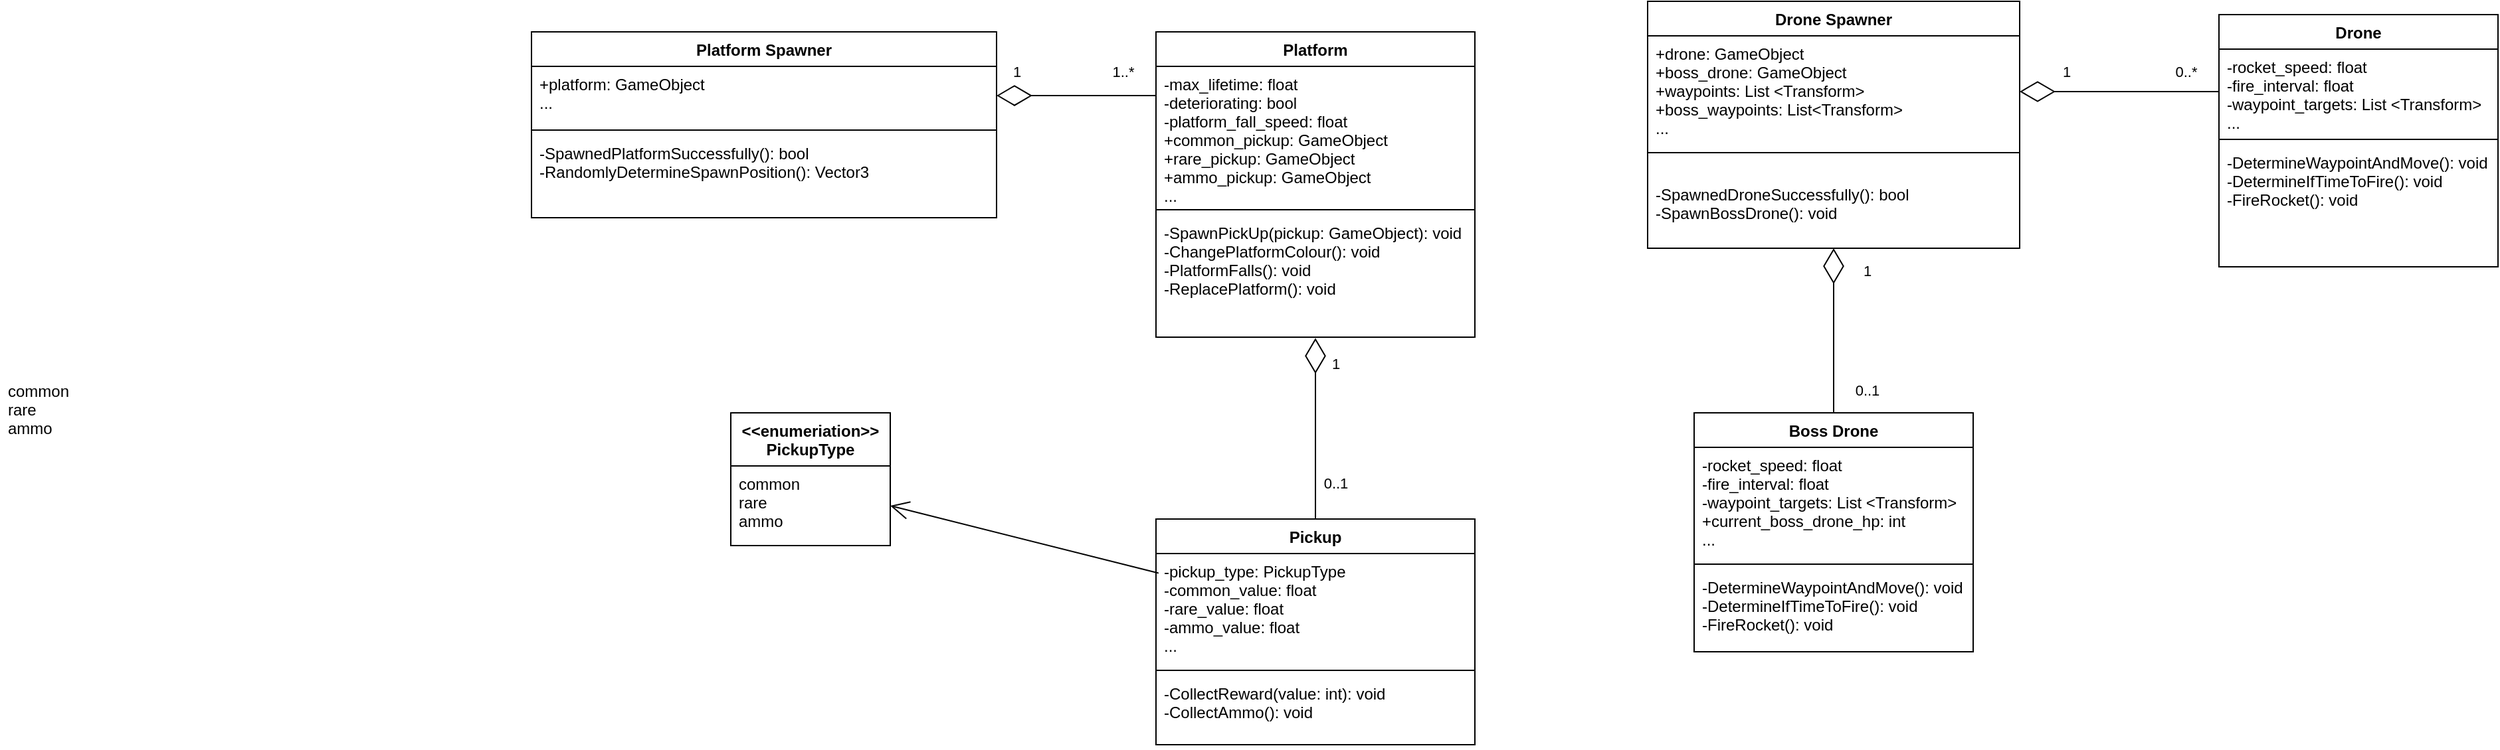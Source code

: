 <mxfile version="15.5.6" type="device"><diagram id="C5RBs43oDa-KdzZeNtuy" name="Page-1"><mxGraphModel dx="2946" dy="696" grid="1" gridSize="10" guides="1" tooltips="1" connect="1" arrows="1" fold="1" page="1" pageScale="1" pageWidth="827" pageHeight="1169" math="0" shadow="0"><root><mxCell id="WIyWlLk6GJQsqaUBKTNV-0"/><mxCell id="WIyWlLk6GJQsqaUBKTNV-1" parent="WIyWlLk6GJQsqaUBKTNV-0"/><mxCell id="f4vWxZrgAt2q9DWoJXe3-0" value="Drone Spawner" style="swimlane;fontStyle=1;align=center;verticalAlign=top;childLayout=stackLayout;horizontal=1;startSize=26;horizontalStack=0;resizeParent=1;resizeParentMax=0;resizeLast=0;collapsible=1;marginBottom=0;" vertex="1" parent="WIyWlLk6GJQsqaUBKTNV-1"><mxGeometry x="40" y="80" width="280" height="186" as="geometry"><mxRectangle x="80" y="161" width="120" height="26" as="alternateBounds"/></mxGeometry></mxCell><mxCell id="f4vWxZrgAt2q9DWoJXe3-1" value="+drone: GameObject&#10;+boss_drone: GameObject&#10;+waypoints: List &lt;Transform&gt;&#10;+boss_waypoints: List&lt;Transform&gt;&#10;..." style="text;strokeColor=none;fillColor=none;align=left;verticalAlign=top;spacingLeft=4;spacingRight=4;overflow=hidden;rotatable=0;points=[[0,0.5],[1,0.5]];portConstraint=eastwest;" vertex="1" parent="f4vWxZrgAt2q9DWoJXe3-0"><mxGeometry y="26" width="280" height="84" as="geometry"/></mxCell><mxCell id="f4vWxZrgAt2q9DWoJXe3-4" value="" style="line;strokeWidth=1;fillColor=none;align=left;verticalAlign=middle;spacingTop=-1;spacingLeft=3;spacingRight=3;rotatable=0;labelPosition=right;points=[];portConstraint=eastwest;" vertex="1" parent="f4vWxZrgAt2q9DWoJXe3-0"><mxGeometry y="110" width="280" height="8" as="geometry"/></mxCell><mxCell id="f4vWxZrgAt2q9DWoJXe3-3" value="&#10;-SpawnedDroneSuccessfully(): bool&#10;-SpawnBossDrone(): void" style="text;strokeColor=none;fillColor=none;align=left;verticalAlign=top;spacingLeft=4;spacingRight=4;overflow=hidden;rotatable=0;points=[[0,0.5],[1,0.5]];portConstraint=eastwest;" vertex="1" parent="f4vWxZrgAt2q9DWoJXe3-0"><mxGeometry y="118" width="280" height="68" as="geometry"/></mxCell><mxCell id="f4vWxZrgAt2q9DWoJXe3-6" value="Drone" style="swimlane;fontStyle=1;align=center;verticalAlign=top;childLayout=stackLayout;horizontal=1;startSize=26;horizontalStack=0;resizeParent=1;resizeParentMax=0;resizeLast=0;collapsible=1;marginBottom=0;" vertex="1" parent="WIyWlLk6GJQsqaUBKTNV-1"><mxGeometry x="470" y="90" width="210" height="190" as="geometry"><mxRectangle x="80" y="161" width="120" height="26" as="alternateBounds"/></mxGeometry></mxCell><mxCell id="f4vWxZrgAt2q9DWoJXe3-7" value="-rocket_speed: float&#10;-fire_interval: float&#10;-waypoint_targets: List &lt;Transform&gt;&#10;..." style="text;strokeColor=none;fillColor=none;align=left;verticalAlign=top;spacingLeft=4;spacingRight=4;overflow=hidden;rotatable=0;points=[[0,0.5],[1,0.5]];portConstraint=eastwest;" vertex="1" parent="f4vWxZrgAt2q9DWoJXe3-6"><mxGeometry y="26" width="210" height="64" as="geometry"/></mxCell><mxCell id="f4vWxZrgAt2q9DWoJXe3-8" value="" style="line;strokeWidth=1;fillColor=none;align=left;verticalAlign=middle;spacingTop=-1;spacingLeft=3;spacingRight=3;rotatable=0;labelPosition=right;points=[];portConstraint=eastwest;" vertex="1" parent="f4vWxZrgAt2q9DWoJXe3-6"><mxGeometry y="90" width="210" height="8" as="geometry"/></mxCell><mxCell id="f4vWxZrgAt2q9DWoJXe3-9" value="-DetermineWaypointAndMove(): void&#10;-DetermineIfTimeToFire(): void&#10;-FireRocket(): void" style="text;strokeColor=none;fillColor=none;align=left;verticalAlign=top;spacingLeft=4;spacingRight=4;overflow=hidden;rotatable=0;points=[[0,0.5],[1,0.5]];portConstraint=eastwest;" vertex="1" parent="f4vWxZrgAt2q9DWoJXe3-6"><mxGeometry y="98" width="210" height="92" as="geometry"/></mxCell><mxCell id="f4vWxZrgAt2q9DWoJXe3-10" value="" style="endArrow=diamondThin;endFill=0;endSize=24;html=1;rounded=0;entryX=1;entryY=0.5;entryDx=0;entryDy=0;exitX=0;exitY=0.5;exitDx=0;exitDy=0;" edge="1" parent="WIyWlLk6GJQsqaUBKTNV-1" source="f4vWxZrgAt2q9DWoJXe3-7" target="f4vWxZrgAt2q9DWoJXe3-1"><mxGeometry width="160" relative="1" as="geometry"><mxPoint x="330" y="430" as="sourcePoint"/><mxPoint x="490" y="430" as="targetPoint"/></mxGeometry></mxCell><mxCell id="f4vWxZrgAt2q9DWoJXe3-13" value="0..*" style="edgeLabel;html=1;align=center;verticalAlign=middle;resizable=0;points=[];" vertex="1" connectable="0" parent="WIyWlLk6GJQsqaUBKTNV-1"><mxGeometry x="400" y="130" as="geometry"><mxPoint x="45" y="3" as="offset"/></mxGeometry></mxCell><mxCell id="f4vWxZrgAt2q9DWoJXe3-14" value="1" style="edgeLabel;html=1;align=center;verticalAlign=middle;resizable=0;points=[];" vertex="1" connectable="0" parent="WIyWlLk6GJQsqaUBKTNV-1"><mxGeometry x="310" y="130" as="geometry"><mxPoint x="45" y="3" as="offset"/></mxGeometry></mxCell><mxCell id="f4vWxZrgAt2q9DWoJXe3-15" value="Boss Drone&#10;" style="swimlane;fontStyle=1;align=center;verticalAlign=top;childLayout=stackLayout;horizontal=1;startSize=26;horizontalStack=0;resizeParent=1;resizeParentMax=0;resizeLast=0;collapsible=1;marginBottom=0;" vertex="1" parent="WIyWlLk6GJQsqaUBKTNV-1"><mxGeometry x="75" y="390" width="210" height="180" as="geometry"><mxRectangle x="80" y="161" width="120" height="26" as="alternateBounds"/></mxGeometry></mxCell><mxCell id="f4vWxZrgAt2q9DWoJXe3-16" value="-rocket_speed: float&#10;-fire_interval: float&#10;-waypoint_targets: List &lt;Transform&gt;&#10;+current_boss_drone_hp: int&#10;..." style="text;strokeColor=none;fillColor=none;align=left;verticalAlign=top;spacingLeft=4;spacingRight=4;overflow=hidden;rotatable=0;points=[[0,0.5],[1,0.5]];portConstraint=eastwest;" vertex="1" parent="f4vWxZrgAt2q9DWoJXe3-15"><mxGeometry y="26" width="210" height="84" as="geometry"/></mxCell><mxCell id="f4vWxZrgAt2q9DWoJXe3-17" value="" style="line;strokeWidth=1;fillColor=none;align=left;verticalAlign=middle;spacingTop=-1;spacingLeft=3;spacingRight=3;rotatable=0;labelPosition=right;points=[];portConstraint=eastwest;" vertex="1" parent="f4vWxZrgAt2q9DWoJXe3-15"><mxGeometry y="110" width="210" height="8" as="geometry"/></mxCell><mxCell id="f4vWxZrgAt2q9DWoJXe3-18" value="-DetermineWaypointAndMove(): void&#10;-DetermineIfTimeToFire(): void&#10;-FireRocket(): void" style="text;strokeColor=none;fillColor=none;align=left;verticalAlign=top;spacingLeft=4;spacingRight=4;overflow=hidden;rotatable=0;points=[[0,0.5],[1,0.5]];portConstraint=eastwest;" vertex="1" parent="f4vWxZrgAt2q9DWoJXe3-15"><mxGeometry y="118" width="210" height="62" as="geometry"/></mxCell><mxCell id="f4vWxZrgAt2q9DWoJXe3-20" value="" style="endArrow=diamondThin;endFill=0;endSize=24;html=1;rounded=0;exitX=0.5;exitY=0;exitDx=0;exitDy=0;" edge="1" parent="WIyWlLk6GJQsqaUBKTNV-1" source="f4vWxZrgAt2q9DWoJXe3-15" target="f4vWxZrgAt2q9DWoJXe3-3"><mxGeometry width="160" relative="1" as="geometry"><mxPoint x="330" y="320" as="sourcePoint"/><mxPoint x="490" y="320" as="targetPoint"/></mxGeometry></mxCell><mxCell id="f4vWxZrgAt2q9DWoJXe3-21" value="1" style="edgeLabel;html=1;align=center;verticalAlign=middle;resizable=0;points=[];" vertex="1" connectable="0" parent="WIyWlLk6GJQsqaUBKTNV-1"><mxGeometry x="160" y="280" as="geometry"><mxPoint x="45" y="3" as="offset"/></mxGeometry></mxCell><mxCell id="f4vWxZrgAt2q9DWoJXe3-22" value="0..1" style="edgeLabel;html=1;align=center;verticalAlign=middle;resizable=0;points=[];" vertex="1" connectable="0" parent="WIyWlLk6GJQsqaUBKTNV-1"><mxGeometry x="160" y="370" as="geometry"><mxPoint x="45" y="3" as="offset"/></mxGeometry></mxCell><mxCell id="f4vWxZrgAt2q9DWoJXe3-23" value="Platform Spawner" style="swimlane;fontStyle=1;align=center;verticalAlign=top;childLayout=stackLayout;horizontal=1;startSize=26;horizontalStack=0;resizeParent=1;resizeParentMax=0;resizeLast=0;collapsible=1;marginBottom=0;" vertex="1" parent="WIyWlLk6GJQsqaUBKTNV-1"><mxGeometry x="-800" y="103" width="350" height="140" as="geometry"><mxRectangle x="80" y="161" width="120" height="26" as="alternateBounds"/></mxGeometry></mxCell><mxCell id="f4vWxZrgAt2q9DWoJXe3-24" value="+platform: GameObject&#10;..." style="text;strokeColor=none;fillColor=none;align=left;verticalAlign=top;spacingLeft=4;spacingRight=4;overflow=hidden;rotatable=0;points=[[0,0.5],[1,0.5]];portConstraint=eastwest;" vertex="1" parent="f4vWxZrgAt2q9DWoJXe3-23"><mxGeometry y="26" width="350" height="44" as="geometry"/></mxCell><mxCell id="f4vWxZrgAt2q9DWoJXe3-25" value="" style="line;strokeWidth=1;fillColor=none;align=left;verticalAlign=middle;spacingTop=-1;spacingLeft=3;spacingRight=3;rotatable=0;labelPosition=right;points=[];portConstraint=eastwest;" vertex="1" parent="f4vWxZrgAt2q9DWoJXe3-23"><mxGeometry y="70" width="350" height="8" as="geometry"/></mxCell><mxCell id="f4vWxZrgAt2q9DWoJXe3-26" value="-SpawnedPlatformSuccessfully(): bool&#10;-RandomlyDetermineSpawnPosition(): Vector3" style="text;strokeColor=none;fillColor=none;align=left;verticalAlign=top;spacingLeft=4;spacingRight=4;overflow=hidden;rotatable=0;points=[[0,0.5],[1,0.5]];portConstraint=eastwest;" vertex="1" parent="f4vWxZrgAt2q9DWoJXe3-23"><mxGeometry y="78" width="350" height="62" as="geometry"/></mxCell><mxCell id="f4vWxZrgAt2q9DWoJXe3-27" value="Platform" style="swimlane;fontStyle=1;align=center;verticalAlign=top;childLayout=stackLayout;horizontal=1;startSize=26;horizontalStack=0;resizeParent=1;resizeParentMax=0;resizeLast=0;collapsible=1;marginBottom=0;" vertex="1" parent="WIyWlLk6GJQsqaUBKTNV-1"><mxGeometry x="-330" y="103" width="240" height="230" as="geometry"><mxRectangle x="80" y="161" width="120" height="26" as="alternateBounds"/></mxGeometry></mxCell><mxCell id="f4vWxZrgAt2q9DWoJXe3-28" value="-max_lifetime: float&#10;-deteriorating: bool&#10;-platform_fall_speed: float&#10;+common_pickup: GameObject&#10;+rare_pickup: GameObject&#10;+ammo_pickup: GameObject&#10;..." style="text;strokeColor=none;fillColor=none;align=left;verticalAlign=top;spacingLeft=4;spacingRight=4;overflow=hidden;rotatable=0;points=[[0,0.5],[1,0.5]];portConstraint=eastwest;" vertex="1" parent="f4vWxZrgAt2q9DWoJXe3-27"><mxGeometry y="26" width="240" height="104" as="geometry"/></mxCell><mxCell id="f4vWxZrgAt2q9DWoJXe3-29" value="" style="line;strokeWidth=1;fillColor=none;align=left;verticalAlign=middle;spacingTop=-1;spacingLeft=3;spacingRight=3;rotatable=0;labelPosition=right;points=[];portConstraint=eastwest;" vertex="1" parent="f4vWxZrgAt2q9DWoJXe3-27"><mxGeometry y="130" width="240" height="8" as="geometry"/></mxCell><mxCell id="f4vWxZrgAt2q9DWoJXe3-30" value="-SpawnPickUp(pickup: GameObject): void&#10;-ChangePlatformColour(): void&#10;-PlatformFalls(): void&#10;-ReplacePlatform(): void&#10;&#10;&#10;" style="text;strokeColor=none;fillColor=none;align=left;verticalAlign=top;spacingLeft=4;spacingRight=4;overflow=hidden;rotatable=0;points=[[0,0.5],[1,0.5]];portConstraint=eastwest;" vertex="1" parent="f4vWxZrgAt2q9DWoJXe3-27"><mxGeometry y="138" width="240" height="92" as="geometry"/></mxCell><mxCell id="f4vWxZrgAt2q9DWoJXe3-31" value="Pickup&#10;" style="swimlane;fontStyle=1;align=center;verticalAlign=top;childLayout=stackLayout;horizontal=1;startSize=26;horizontalStack=0;resizeParent=1;resizeParentMax=0;resizeLast=0;collapsible=1;marginBottom=0;" vertex="1" parent="WIyWlLk6GJQsqaUBKTNV-1"><mxGeometry x="-330" y="470" width="240" height="170" as="geometry"><mxRectangle x="80" y="161" width="120" height="26" as="alternateBounds"/></mxGeometry></mxCell><mxCell id="f4vWxZrgAt2q9DWoJXe3-32" value="-pickup_type: PickupType&#10;-common_value: float&#10;-rare_value: float&#10;-ammo_value: float&#10;..." style="text;strokeColor=none;fillColor=none;align=left;verticalAlign=top;spacingLeft=4;spacingRight=4;overflow=hidden;rotatable=0;points=[[0,0.5],[1,0.5]];portConstraint=eastwest;" vertex="1" parent="f4vWxZrgAt2q9DWoJXe3-31"><mxGeometry y="26" width="240" height="84" as="geometry"/></mxCell><mxCell id="f4vWxZrgAt2q9DWoJXe3-33" value="" style="line;strokeWidth=1;fillColor=none;align=left;verticalAlign=middle;spacingTop=-1;spacingLeft=3;spacingRight=3;rotatable=0;labelPosition=right;points=[];portConstraint=eastwest;" vertex="1" parent="f4vWxZrgAt2q9DWoJXe3-31"><mxGeometry y="110" width="240" height="8" as="geometry"/></mxCell><mxCell id="f4vWxZrgAt2q9DWoJXe3-34" value="-CollectReward(value: int): void&#10;-CollectAmmo(): void" style="text;strokeColor=none;fillColor=none;align=left;verticalAlign=top;spacingLeft=4;spacingRight=4;overflow=hidden;rotatable=0;points=[[0,0.5],[1,0.5]];portConstraint=eastwest;" vertex="1" parent="f4vWxZrgAt2q9DWoJXe3-31"><mxGeometry y="118" width="240" height="52" as="geometry"/></mxCell><mxCell id="f4vWxZrgAt2q9DWoJXe3-38" value="" style="endArrow=open;endFill=1;endSize=12;html=1;rounded=0;exitX=0.008;exitY=0.176;exitDx=0;exitDy=0;entryX=1;entryY=0.5;entryDx=0;entryDy=0;exitPerimeter=0;" edge="1" parent="WIyWlLk6GJQsqaUBKTNV-1" source="f4vWxZrgAt2q9DWoJXe3-32" target="f4vWxZrgAt2q9DWoJXe3-40"><mxGeometry width="160" relative="1" as="geometry"><mxPoint x="-380" y="464.5" as="sourcePoint"/><mxPoint x="-500" y="464.5" as="targetPoint"/></mxGeometry></mxCell><mxCell id="f4vWxZrgAt2q9DWoJXe3-39" value="&lt;&lt;enumeriation&gt;&gt;&#10;PickupType" style="swimlane;fontStyle=1;align=center;verticalAlign=top;childLayout=stackLayout;horizontal=1;startSize=40;horizontalStack=0;resizeParent=1;resizeParentMax=0;resizeLast=0;collapsible=1;marginBottom=0;" vertex="1" parent="WIyWlLk6GJQsqaUBKTNV-1"><mxGeometry x="-650" y="390" width="120" height="100" as="geometry"><mxRectangle x="80" y="161" width="120" height="26" as="alternateBounds"/></mxGeometry></mxCell><mxCell id="f4vWxZrgAt2q9DWoJXe3-40" value="common&#10;rare&#10;ammo" style="text;strokeColor=none;fillColor=none;align=left;verticalAlign=top;spacingLeft=4;spacingRight=4;overflow=hidden;rotatable=0;points=[[0,0.5],[1,0.5]];portConstraint=eastwest;" vertex="1" parent="f4vWxZrgAt2q9DWoJXe3-39"><mxGeometry y="40" width="120" height="60" as="geometry"/></mxCell><mxCell id="f4vWxZrgAt2q9DWoJXe3-43" value="" style="endArrow=diamondThin;endFill=0;endSize=24;html=1;rounded=0;exitX=0;exitY=0.212;exitDx=0;exitDy=0;entryX=1;entryY=0.5;entryDx=0;entryDy=0;exitPerimeter=0;" edge="1" parent="WIyWlLk6GJQsqaUBKTNV-1" source="f4vWxZrgAt2q9DWoJXe3-28" target="f4vWxZrgAt2q9DWoJXe3-24"><mxGeometry width="160" relative="1" as="geometry"><mxPoint x="440" y="674" as="sourcePoint"/><mxPoint x="440" y="550" as="targetPoint"/></mxGeometry></mxCell><mxCell id="f4vWxZrgAt2q9DWoJXe3-44" value="1" style="edgeLabel;html=1;align=center;verticalAlign=middle;resizable=0;points=[];" vertex="1" connectable="0" parent="WIyWlLk6GJQsqaUBKTNV-1"><mxGeometry x="-480" y="130" as="geometry"><mxPoint x="45" y="3" as="offset"/></mxGeometry></mxCell><mxCell id="f4vWxZrgAt2q9DWoJXe3-45" value="1..*" style="edgeLabel;html=1;align=center;verticalAlign=middle;resizable=0;points=[];" vertex="1" connectable="0" parent="WIyWlLk6GJQsqaUBKTNV-1"><mxGeometry x="-400" y="130" as="geometry"><mxPoint x="45" y="3" as="offset"/></mxGeometry></mxCell><mxCell id="f4vWxZrgAt2q9DWoJXe3-47" value="" style="endArrow=diamondThin;endFill=0;endSize=24;html=1;rounded=0;exitX=0.5;exitY=0;exitDx=0;exitDy=0;entryX=0.5;entryY=1.007;entryDx=0;entryDy=0;entryPerimeter=0;" edge="1" parent="WIyWlLk6GJQsqaUBKTNV-1" source="f4vWxZrgAt2q9DWoJXe3-31" target="f4vWxZrgAt2q9DWoJXe3-30"><mxGeometry width="160" relative="1" as="geometry"><mxPoint x="-100" y="370.048" as="sourcePoint"/><mxPoint x="-210" y="330" as="targetPoint"/></mxGeometry></mxCell><mxCell id="f4vWxZrgAt2q9DWoJXe3-48" value="1" style="edgeLabel;html=1;align=center;verticalAlign=middle;resizable=0;points=[];" vertex="1" connectable="0" parent="WIyWlLk6GJQsqaUBKTNV-1"><mxGeometry x="-240" y="350" as="geometry"><mxPoint x="45" y="3" as="offset"/></mxGeometry></mxCell><mxCell id="f4vWxZrgAt2q9DWoJXe3-49" value="0..1" style="edgeLabel;html=1;align=center;verticalAlign=middle;resizable=0;points=[];" vertex="1" connectable="0" parent="WIyWlLk6GJQsqaUBKTNV-1"><mxGeometry x="-240" y="440" as="geometry"><mxPoint x="45" y="3" as="offset"/></mxGeometry></mxCell><mxCell id="f4vWxZrgAt2q9DWoJXe3-50" value="common&#10;rare&#10;ammo" style="text;strokeColor=none;fillColor=none;align=left;verticalAlign=top;spacingLeft=4;spacingRight=4;overflow=hidden;rotatable=0;points=[[0,0.5],[1,0.5]];portConstraint=eastwest;" vertex="1" parent="WIyWlLk6GJQsqaUBKTNV-1"><mxGeometry x="-1200" y="360" width="120" height="60" as="geometry"/></mxCell></root></mxGraphModel></diagram></mxfile>